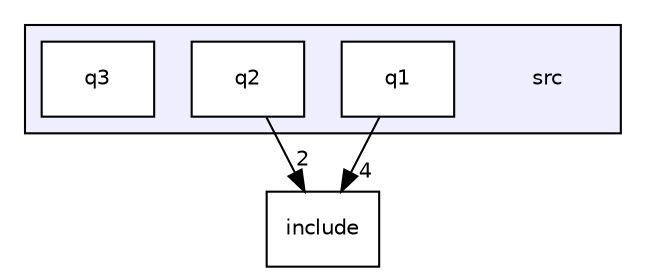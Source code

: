 digraph "src" {
  compound=true
  node [ fontsize="10", fontname="Helvetica"];
  edge [ labelfontsize="10", labelfontname="Helvetica"];
  subgraph clusterdir_68267d1309a1af8e8297ef4c3efbcdba {
    graph [ bgcolor="#eeeeff", pencolor="black", label="" URL="dir_68267d1309a1af8e8297ef4c3efbcdba.html"];
    dir_68267d1309a1af8e8297ef4c3efbcdba [shape=plaintext label="src"];
    dir_f5c8dc0c9b21bbe8192a1cb4e79a9ecf [shape=box label="q1" color="black" fillcolor="white" style="filled" URL="dir_f5c8dc0c9b21bbe8192a1cb4e79a9ecf.html"];
    dir_551aa8ff752ec6297b58d85ab7393cb2 [shape=box label="q2" color="black" fillcolor="white" style="filled" URL="dir_551aa8ff752ec6297b58d85ab7393cb2.html"];
    dir_13c75817628a9eec6088d70bec9099e5 [shape=box label="q3" color="black" fillcolor="white" style="filled" URL="dir_13c75817628a9eec6088d70bec9099e5.html"];
  }
  dir_d44c64559bbebec7f509842c48db8b23 [shape=box label="include" URL="dir_d44c64559bbebec7f509842c48db8b23.html"];
  dir_551aa8ff752ec6297b58d85ab7393cb2->dir_d44c64559bbebec7f509842c48db8b23 [headlabel="2", labeldistance=1.5 headhref="dir_000003_000000.html"];
  dir_f5c8dc0c9b21bbe8192a1cb4e79a9ecf->dir_d44c64559bbebec7f509842c48db8b23 [headlabel="4", labeldistance=1.5 headhref="dir_000002_000000.html"];
}
